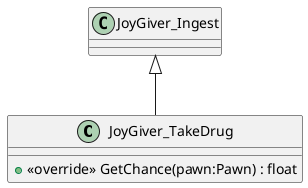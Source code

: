 @startuml
class JoyGiver_TakeDrug {
    + <<override>> GetChance(pawn:Pawn) : float
}
JoyGiver_Ingest <|-- JoyGiver_TakeDrug
@enduml
